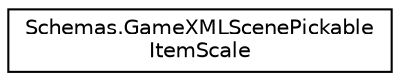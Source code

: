 digraph "Graphical Class Hierarchy"
{
  edge [fontname="Helvetica",fontsize="10",labelfontname="Helvetica",labelfontsize="10"];
  node [fontname="Helvetica",fontsize="10",shape=record];
  rankdir="LR";
  Node1 [label="Schemas.GameXMLScenePickable\lItemScale",height=0.2,width=0.4,color="black", fillcolor="white", style="filled",URL="$class_schemas_1_1_game_x_m_l_scene_pickable_item_scale.html"];
}
